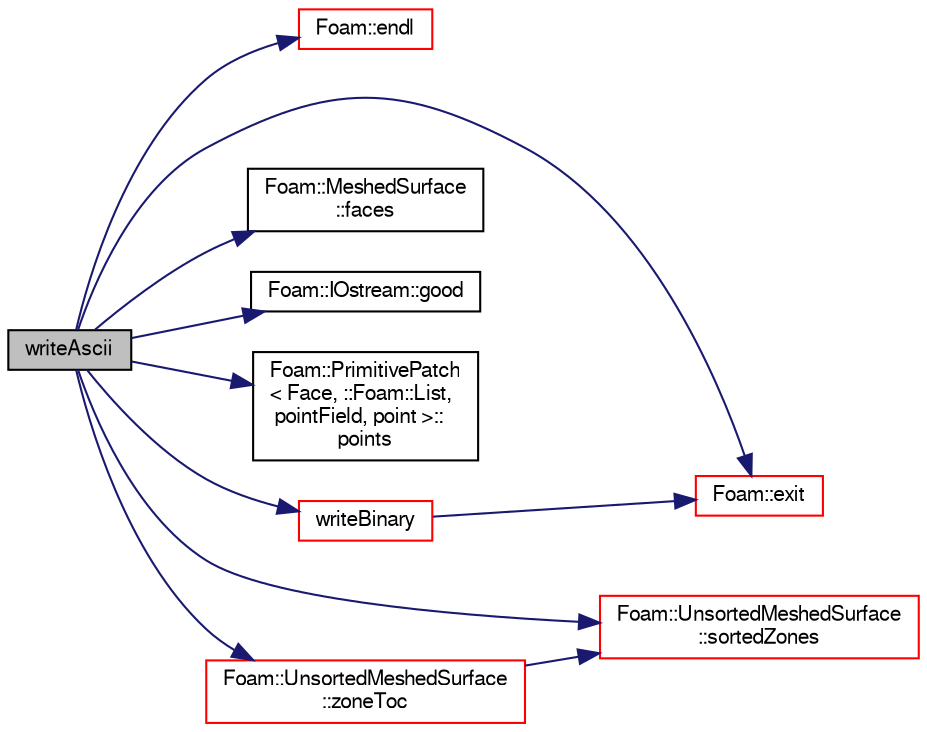 digraph "writeAscii"
{
  bgcolor="transparent";
  edge [fontname="FreeSans",fontsize="10",labelfontname="FreeSans",labelfontsize="10"];
  node [fontname="FreeSans",fontsize="10",shape=record];
  rankdir="LR";
  Node271 [label="writeAscii",height=0.2,width=0.4,color="black", fillcolor="grey75", style="filled", fontcolor="black"];
  Node271 -> Node272 [color="midnightblue",fontsize="10",style="solid",fontname="FreeSans"];
  Node272 [label="Foam::endl",height=0.2,width=0.4,color="red",URL="$a21124.html#a2db8fe02a0d3909e9351bb4275b23ce4",tooltip="Add newline and flush stream. "];
  Node271 -> Node274 [color="midnightblue",fontsize="10",style="solid",fontname="FreeSans"];
  Node274 [label="Foam::exit",height=0.2,width=0.4,color="red",URL="$a21124.html#a06ca7250d8e89caf05243ec094843642"];
  Node271 -> Node319 [color="midnightblue",fontsize="10",style="solid",fontname="FreeSans"];
  Node319 [label="Foam::MeshedSurface\l::faces",height=0.2,width=0.4,color="black",URL="$a29566.html#a16c6d36f7c961d037a44e5c235d9aa15",tooltip="Return const access to the faces. "];
  Node271 -> Node309 [color="midnightblue",fontsize="10",style="solid",fontname="FreeSans"];
  Node309 [label="Foam::IOstream::good",height=0.2,width=0.4,color="black",URL="$a26226.html#abdcc7f96f487faadc7769afcf58fe992",tooltip="Return true if next operation might succeed. "];
  Node271 -> Node320 [color="midnightblue",fontsize="10",style="solid",fontname="FreeSans"];
  Node320 [label="Foam::PrimitivePatch\l\< Face, ::Foam::List,\l pointField, point \>::\lpoints",height=0.2,width=0.4,color="black",URL="$a27538.html#aa3c7d968f31c88780c663876f64ef6a6",tooltip="Return reference to global points. "];
  Node271 -> Node321 [color="midnightblue",fontsize="10",style="solid",fontname="FreeSans"];
  Node321 [label="Foam::UnsortedMeshedSurface\l::sortedZones",height=0.2,width=0.4,color="red",URL="$a29574.html#a3ef52fedf8e3a917988a6f58d5fc3273",tooltip="Sort faces according to zoneIds. "];
  Node271 -> Node357 [color="midnightblue",fontsize="10",style="solid",fontname="FreeSans"];
  Node357 [label="writeBinary",height=0.2,width=0.4,color="red",URL="$a29642.html#a3c9f7310b853c8ab0e75e5f2db117e7c",tooltip="Write surface mesh components by proxy (as BINARY) "];
  Node357 -> Node274 [color="midnightblue",fontsize="10",style="solid",fontname="FreeSans"];
  Node271 -> Node365 [color="midnightblue",fontsize="10",style="solid",fontname="FreeSans"];
  Node365 [label="Foam::UnsortedMeshedSurface\l::zoneToc",height=0.2,width=0.4,color="red",URL="$a29574.html#adc84fd65ce1212a7745d7e69a0fa9250",tooltip="Return const access to the zone table-of-contents. "];
  Node365 -> Node321 [color="midnightblue",fontsize="10",style="solid",fontname="FreeSans"];
}
